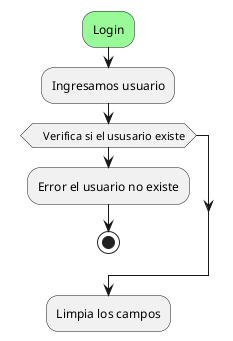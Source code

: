 @startuml
#palegreen:Login;
:Ingresamos usuario;
if (    Verifica si el ususario existe) then
  :Error el usuario no existe;
  stop
endif
:Limpia los campos;

@enduml
